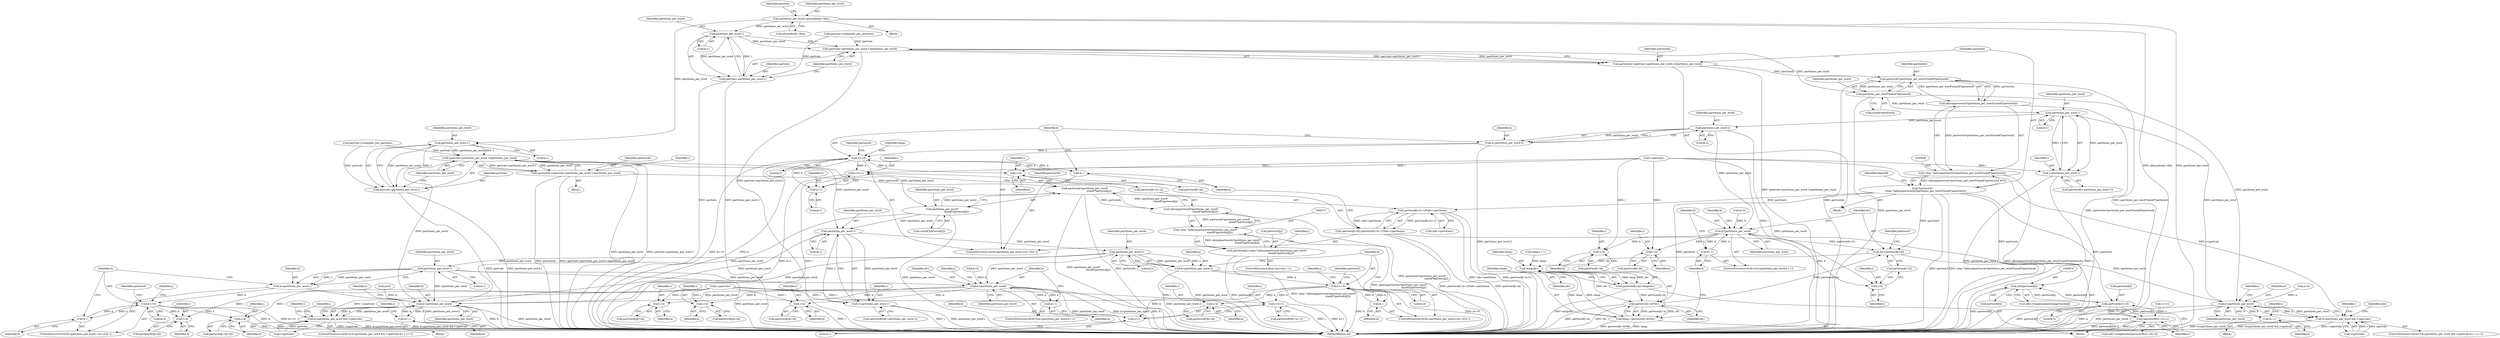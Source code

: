 digraph "0_Android_659030a2e80c38fb8da0a4eb68695349eec6778b@pointer" {
"1000149" [label="(Call,partitions_per_word=phrasebook->dim)"];
"1000215" [label="(Call,partitions_per_word-1)"];
"1000212" [label="(Call,(partvals+partitions_per_word-1)/partitions_per_word)"];
"1000210" [label="(Call,partwords=(partvals+partitions_per_word-1)/partitions_per_word)"];
"1000273" [label="(Call,partwords*partitions_per_word*\n                                     sizeof(*partword[j]))"];
"1000272" [label="(Call,alloca(partwords*partitions_per_word*\n                                     sizeof(*partword[j])))"];
"1000270" [label="(Call,(char *)alloca(partwords*partitions_per_word*\n                                     sizeof(*partword[j])))"];
"1000266" [label="(Call,partword[j]=(char *)alloca(partwords*partitions_per_word*\n                                     sizeof(*partword[j])))"];
"1000275" [label="(Call,partitions_per_word*\n                                     sizeof(*partword[j]))"];
"1000314" [label="(Call,partitions_per_word-1)"];
"1000312" [label="(Call,i+partitions_per_word-1)"];
"1000321" [label="(Call,partitions_per_word-2)"];
"1000319" [label="(Call,k=partitions_per_word-2)"];
"1000324" [label="(Call,k>=0)"];
"1000327" [label="(Call,k--)"];
"1000334" [label="(Call,i+k)"];
"1000342" [label="(Call,i+k+1)"];
"1000344" [label="(Call,k+1)"];
"1000362" [label="(Call,partitions_per_word-1)"];
"1000360" [label="(Call,k=partitions_per_word-1)"];
"1000365" [label="(Call,k>=0)"];
"1000368" [label="(Call,k--)"];
"1000375" [label="(Call,i+k)"];
"1000384" [label="(Call,i+k)"];
"1000416" [label="(Call,k<partitions_per_word)"];
"1000419" [label="(Call,k++)"];
"1000429" [label="(Call,i+k)"];
"1000437" [label="(Call,i+k)"];
"1000450" [label="(Call,i+k)"];
"1000459" [label="(Call,k<partitions_per_word)"];
"1000458" [label="(Call,k<partitions_per_word && i<partvals)"];
"1000466" [label="(Call,k++)"];
"1000213" [label="(Call,partvals+partitions_per_word-1)"];
"1000630" [label="(Call,partitions_per_word-1)"];
"1000627" [label="(Call,(partvals+partitions_per_word-1)/partitions_per_word)"];
"1000625" [label="(Call,partwords=(partvals+partitions_per_word-1)/partitions_per_word)"];
"1000640" [label="(Call,partwords*partitions_per_word*sizeof(*partword))"];
"1000639" [label="(Call,alloca(partwords*partitions_per_word*sizeof(*partword)))"];
"1000637" [label="(Call,(char *)alloca(partwords*partitions_per_word*sizeof(*partword)))"];
"1000635" [label="(Call,*partword=\n        (char *)alloca(partwords*partitions_per_word*sizeof(*partword)))"];
"1000730" [label="(Call,partword[i+k+1]*info->partitions)"];
"1000724" [label="(Call,partword[i+k]=partword[i+k+1]*info->partitions)"];
"1000766" [label="(Call,div=partword[i+k])"];
"1000779" [label="(Call,temp/div)"];
"1000773" [label="(Call,partword[i+k]=temp/div)"];
"1000784" [label="(Call,partword[i+k]*div)"];
"1000782" [label="(Call,temp-=partword[i+k]*div)"];
"1000813" [label="(Call,(int)partword[i])"];
"1000834" [label="(Call,partword[i]<<3)"];
"1000833" [label="(Call,(partword[i]<<3)+s)"];
"1000642" [label="(Call,partitions_per_word*sizeof(*partword))"];
"1000709" [label="(Call,partitions_per_word-1)"];
"1000707" [label="(Call,i+partitions_per_word-1)"];
"1000716" [label="(Call,partitions_per_word-2)"];
"1000714" [label="(Call,k=partitions_per_word-2)"];
"1000719" [label="(Call,k>=0)"];
"1000722" [label="(Call,k--)"];
"1000727" [label="(Call,i+k)"];
"1000733" [label="(Call,i+k+1)"];
"1000735" [label="(Call,k+1)"];
"1000759" [label="(Call,k<partitions_per_word)"];
"1000762" [label="(Call,k++)"];
"1000770" [label="(Call,i+k)"];
"1000776" [label="(Call,i+k)"];
"1000787" [label="(Call,i+k)"];
"1000796" [label="(Call,k<partitions_per_word)"];
"1000795" [label="(Call,k<partitions_per_word && i<partvals)"];
"1000803" [label="(Call,k++)"];
"1000628" [label="(Call,partvals+partitions_per_word-1)"];
"1000326" [label="(Literal,0)"];
"1000385" [label="(Identifier,i)"];
"1000714" [label="(Call,k=partitions_per_word-2)"];
"1000467" [label="(Identifier,k)"];
"1000796" [label="(Call,k<partitions_per_word)"];
"1000711" [label="(Literal,1)"];
"1000717" [label="(Identifier,partitions_per_word)"];
"1000784" [label="(Call,partword[i+k]*div)"];
"1000315" [label="(Identifier,partitions_per_word)"];
"1000462" [label="(Call,i<partvals)"];
"1000151" [label="(Call,phrasebook->dim)"];
"1000314" [label="(Call,partitions_per_word-1)"];
"1000257" [label="(ControlStructure,for(j=0;j<ch;j++))"];
"1000273" [label="(Call,partwords*partitions_per_word*\n                                     sizeof(*partword[j]))"];
"1000362" [label="(Call,partitions_per_word-1)"];
"1000212" [label="(Call,(partvals+partitions_per_word-1)/partitions_per_word)"];
"1000270" [label="(Call,(char *)alloca(partwords*partitions_per_word*\n                                     sizeof(*partword[j])))"];
"1000386" [label="(Identifier,k)"];
"1000373" [label="(Identifier,partword)"];
"1000277" [label="(Call,sizeof(*partword[j]))"];
"1000213" [label="(Call,partvals+partitions_per_word-1)"];
"1000729" [label="(Identifier,k)"];
"1000210" [label="(Call,partwords=(partvals+partitions_per_word-1)/partitions_per_word)"];
"1000695" [label="(Identifier,i)"];
"1000156" [label="(Identifier,pcmend)"];
"1000636" [label="(Identifier,partword)"];
"1000839" [label="(Identifier,s)"];
"1000346" [label="(Literal,1)"];
"1000460" [label="(Identifier,k)"];
"1000211" [label="(Identifier,partwords)"];
"1000726" [label="(Identifier,partword)"];
"1000217" [label="(Literal,1)"];
"1000724" [label="(Call,partword[i+k]=partword[i+k+1]*info->partitions)"];
"1000461" [label="(Identifier,partitions_per_word)"];
"1000344" [label="(Call,k+1)"];
"1000635" [label="(Call,*partword=\n        (char *)alloca(partwords*partitions_per_word*sizeof(*partword)))"];
"1000265" [label="(Identifier,j)"];
"1000780" [label="(Identifier,temp)"];
"1000275" [label="(Call,partitions_per_word*\n                                     sizeof(*partword[j]))"];
"1000454" [label="(ControlStructure,for(k=0;k<partitions_per_word && i<partvals;k++,i++))"];
"1000762" [label="(Call,k++)"];
"1000463" [label="(Identifier,i)"];
"1000818" [label="(Call,1<<s)"];
"1000313" [label="(Identifier,i)"];
"1000639" [label="(Call,alloca(partwords*partitions_per_word*sizeof(*partword)))"];
"1000800" [label="(Identifier,i)"];
"1000431" [label="(Identifier,k)"];
"1000395" [label="(Identifier,j)"];
"1000709" [label="(Call,partitions_per_word-1)"];
"1000328" [label="(Identifier,k)"];
"1000793" [label="(Identifier,k)"];
"1000352" [label="(Identifier,j)"];
"1000811" [label="(Identifier,info)"];
"1000772" [label="(Identifier,k)"];
"1000325" [label="(Identifier,k)"];
"1000755" [label="(ControlStructure,for(k=0;k<partitions_per_word;k++))"];
"1000834" [label="(Call,partword[i]<<3)"];
"1000791" [label="(ControlStructure,for(k=0;k<partitions_per_word && i<partvals;k++,i++))"];
"1000734" [label="(Identifier,i)"];
"1000637" [label="(Call,(char *)alloca(partwords*partitions_per_word*sizeof(*partword)))"];
"1000321" [label="(Call,partitions_per_word-2)"];
"1000319" [label="(Call,k=partitions_per_word-2)"];
"1000766" [label="(Call,div=partword[i+k])"];
"1000649" [label="(Identifier,beginoff)"];
"1000617" [label="(Block,)"];
"1000738" [label="(Call,info->partitions)"];
"1000334" [label="(Call,i+k)"];
"1000335" [label="(Identifier,i)"];
"1000799" [label="(Call,i<partvals)"];
"1000367" [label="(Literal,0)"];
"1000446" [label="(Call,partword[j][i+k])"];
"1000371" [label="(Call,partword[j][i+k])"];
"1000215" [label="(Call,partitions_per_word-1)"];
"1000760" [label="(Identifier,k)"];
"1000458" [label="(Call,k<partitions_per_word && i<partvals)"];
"1000323" [label="(Literal,2)"];
"1000719" [label="(Call,k>=0)"];
"1000626" [label="(Identifier,partwords)"];
"1000833" [label="(Call,(partword[i]<<3)+s)"];
"1000787" [label="(Call,i+k)"];
"1000216" [label="(Identifier,partitions_per_word)"];
"1000308" [label="(Call,partword[0][i+partitions_per_word-1])"];
"1000631" [label="(Identifier,partitions_per_word)"];
"1000452" [label="(Identifier,k)"];
"1000375" [label="(Call,i+k)"];
"1000707" [label="(Call,i+partitions_per_word-1)"];
"1000433" [label="(Call,partword[j][i+k])"];
"1000725" [label="(Call,partword[i+k])"];
"1000451" [label="(Identifier,i)"];
"1000149" [label="(Call,partitions_per_word=phrasebook->dim)"];
"1000619" [label="(Call,partvals=n/samples_per_partition)"];
"1000272" [label="(Call,alloca(partwords*partitions_per_word*\n                                     sizeof(*partword[j])))"];
"1000365" [label="(Call,k>=0)"];
"1000438" [label="(Identifier,i)"];
"1000642" [label="(Call,partitions_per_word*sizeof(*partword))"];
"1000343" [label="(Identifier,i)"];
"1000361" [label="(Identifier,k)"];
"1000644" [label="(Call,sizeof(*partword))"];
"1000778" [label="(Identifier,k)"];
"1000731" [label="(Call,partword[i+k+1])"];
"1000378" [label="(Call,partword[j-1][i+k])"];
"1000728" [label="(Identifier,i)"];
"1000797" [label="(Identifier,k)"];
"1000802" [label="(Block,)"];
"1000835" [label="(Call,partword[i])"];
"1000425" [label="(Call,partword[j][i+k])"];
"1000318" [label="(ControlStructure,for(k=partitions_per_word-2;k>=0;k--))"];
"1000785" [label="(Call,partword[i+k])"];
"1000789" [label="(Identifier,k)"];
"1000779" [label="(Call,temp/div)"];
"1000721" [label="(Literal,0)"];
"1000437" [label="(Call,i+k)"];
"1000330" [label="(Call,partword[0][i+k])"];
"1000783" [label="(Identifier,temp)"];
"1000771" [label="(Identifier,i)"];
"1000345" [label="(Identifier,k)"];
"1000710" [label="(Identifier,partitions_per_word)"];
"1000763" [label="(Identifier,k)"];
"1000737" [label="(Literal,1)"];
"1000730" [label="(Call,partword[i+k+1]*info->partitions)"];
"1000813" [label="(Call,(int)partword[i])"];
"1000804" [label="(Identifier,k)"];
"1000767" [label="(Identifier,div)"];
"1000360" [label="(Call,k=partitions_per_word-1)"];
"1000629" [label="(Identifier,partvals)"];
"1000781" [label="(Identifier,div)"];
"1000761" [label="(Identifier,partitions_per_word)"];
"1000204" [label="(Call,partvals=n/samples_per_partition)"];
"1000733" [label="(Call,i+k+1)"];
"1000742" [label="(Identifier,temp)"];
"1000359" [label="(ControlStructure,for(k=partitions_per_word-1;k>=0;k--))"];
"1000465" [label="(Block,)"];
"1000829" [label="(Call,info->stagebooks[(partword[i]<<3)+s])"];
"1000722" [label="(Call,k--)"];
"1000777" [label="(Identifier,i)"];
"1000792" [label="(Call,k=0)"];
"1000320" [label="(Identifier,k)"];
"1000376" [label="(Identifier,i)"];
"1000299" [label="(Identifier,i)"];
"1000795" [label="(Call,k<partitions_per_word && i<partvals)"];
"1000776" [label="(Call,i+k)"];
"1000809" [label="(Call,info->stagemasks[(int)partword[i]])"];
"1000864" [label="(MethodReturn,int)"];
"1000713" [label="(ControlStructure,for(k=partitions_per_word-2;k>=0;k--))"];
"1000338" [label="(Call,partword[0][i+k+1])"];
"1000358" [label="(Identifier,j)"];
"1000368" [label="(Call,k--)"];
"1000274" [label="(Identifier,partwords)"];
"1000715" [label="(Identifier,k)"];
"1000420" [label="(Identifier,k)"];
"1000768" [label="(Call,partword[i+k])"];
"1000276" [label="(Identifier,partitions_per_word)"];
"1000815" [label="(Call,partword[i])"];
"1000417" [label="(Identifier,k)"];
"1000705" [label="(Call,partword[i+partitions_per_word-1])"];
"1000150" [label="(Identifier,partitions_per_word)"];
"1000336" [label="(Identifier,k)"];
"1000774" [label="(Call,partword[i+k])"];
"1000838" [label="(Literal,3)"];
"1000708" [label="(Identifier,i)"];
"1000384" [label="(Call,i+k)"];
"1000342" [label="(Call,i+k+1)"];
"1000759" [label="(Call,k<partitions_per_word)"];
"1000324" [label="(Call,k>=0)"];
"1000641" [label="(Identifier,partwords)"];
"1000369" [label="(Identifier,k)"];
"1000364" [label="(Literal,1)"];
"1000756" [label="(Call,k=0)"];
"1000327" [label="(Call,k--)"];
"1000439" [label="(Identifier,k)"];
"1000413" [label="(Call,k=0)"];
"1000750" [label="(Call,temp==-1)"];
"1000316" [label="(Literal,1)"];
"1000633" [label="(Identifier,partitions_per_word)"];
"1000221" [label="(Identifier,i)"];
"1000267" [label="(Call,partword[j])"];
"1000718" [label="(Literal,2)"];
"1000798" [label="(Identifier,partitions_per_word)"];
"1000643" [label="(Identifier,partitions_per_word)"];
"1000424" [label="(Identifier,div)"];
"1000803" [label="(Call,k++)"];
"1000627" [label="(Call,(partvals+partitions_per_word-1)/partitions_per_word)"];
"1000416" [label="(Call,k<partitions_per_word)"];
"1000332" [label="(Identifier,partword)"];
"1000628" [label="(Call,partvals+partitions_per_word-1)"];
"1000727" [label="(Call,i+k)"];
"1000775" [label="(Identifier,partword)"];
"1000694" [label="(Call,i<partvals)"];
"1000466" [label="(Call,k++)"];
"1000113" [label="(Block,)"];
"1000418" [label="(Identifier,partitions_per_word)"];
"1000716" [label="(Call,partitions_per_word-2)"];
"1000735" [label="(Call,k+1)"];
"1000214" [label="(Identifier,partvals)"];
"1000298" [label="(Call,i<partvals)"];
"1000312" [label="(Call,i+partitions_per_word-1)"];
"1000419" [label="(Call,k++)"];
"1000266" [label="(Call,partword[j]=(char *)alloca(partwords*partitions_per_word*\n                                     sizeof(*partword[j])))"];
"1000472" [label="(Identifier,j)"];
"1000632" [label="(Literal,1)"];
"1000782" [label="(Call,temp-=partword[i+k]*div)"];
"1000764" [label="(Block,)"];
"1000377" [label="(Identifier,k)"];
"1000630" [label="(Call,partitions_per_word-1)"];
"1000429" [label="(Call,i+k)"];
"1000322" [label="(Identifier,partitions_per_word)"];
"1000790" [label="(Identifier,div)"];
"1000202" [label="(Block,)"];
"1000723" [label="(Identifier,k)"];
"1000806" [label="(Identifier,i)"];
"1000788" [label="(Identifier,i)"];
"1000450" [label="(Call,i+k)"];
"1000625" [label="(Call,partwords=(partvals+partitions_per_word-1)/partitions_per_word)"];
"1000430" [label="(Identifier,i)"];
"1000412" [label="(ControlStructure,for(k=0;k<partitions_per_word;k++))"];
"1000469" [label="(Identifier,i)"];
"1000455" [label="(Call,k=0)"];
"1000218" [label="(Identifier,partitions_per_word)"];
"1000640" [label="(Call,partwords*partitions_per_word*sizeof(*partword))"];
"1000736" [label="(Identifier,k)"];
"1000459" [label="(Call,k<partitions_per_word)"];
"1000363" [label="(Identifier,partitions_per_word)"];
"1000770" [label="(Call,i+k)"];
"1000773" [label="(Call,partword[i+k]=temp/div)"];
"1000366" [label="(Identifier,k)"];
"1000720" [label="(Identifier,k)"];
"1000149" -> "1000113"  [label="AST: "];
"1000149" -> "1000151"  [label="CFG: "];
"1000150" -> "1000149"  [label="AST: "];
"1000151" -> "1000149"  [label="AST: "];
"1000156" -> "1000149"  [label="CFG: "];
"1000149" -> "1000864"  [label="DDG: phrasebook->dim"];
"1000149" -> "1000864"  [label="DDG: partitions_per_word"];
"1000149" -> "1000215"  [label="DDG: partitions_per_word"];
"1000149" -> "1000630"  [label="DDG: partitions_per_word"];
"1000215" -> "1000213"  [label="AST: "];
"1000215" -> "1000217"  [label="CFG: "];
"1000216" -> "1000215"  [label="AST: "];
"1000217" -> "1000215"  [label="AST: "];
"1000213" -> "1000215"  [label="CFG: "];
"1000215" -> "1000212"  [label="DDG: partitions_per_word"];
"1000215" -> "1000212"  [label="DDG: 1"];
"1000215" -> "1000213"  [label="DDG: partitions_per_word"];
"1000215" -> "1000213"  [label="DDG: 1"];
"1000212" -> "1000210"  [label="AST: "];
"1000212" -> "1000218"  [label="CFG: "];
"1000213" -> "1000212"  [label="AST: "];
"1000218" -> "1000212"  [label="AST: "];
"1000210" -> "1000212"  [label="CFG: "];
"1000212" -> "1000864"  [label="DDG: partitions_per_word"];
"1000212" -> "1000864"  [label="DDG: partvals+partitions_per_word-1"];
"1000212" -> "1000210"  [label="DDG: partvals+partitions_per_word-1"];
"1000212" -> "1000210"  [label="DDG: partitions_per_word"];
"1000204" -> "1000212"  [label="DDG: partvals"];
"1000212" -> "1000275"  [label="DDG: partitions_per_word"];
"1000212" -> "1000314"  [label="DDG: partitions_per_word"];
"1000212" -> "1000459"  [label="DDG: partitions_per_word"];
"1000210" -> "1000202"  [label="AST: "];
"1000211" -> "1000210"  [label="AST: "];
"1000221" -> "1000210"  [label="CFG: "];
"1000210" -> "1000864"  [label="DDG: (partvals+partitions_per_word-1)/partitions_per_word"];
"1000210" -> "1000864"  [label="DDG: partwords"];
"1000210" -> "1000273"  [label="DDG: partwords"];
"1000273" -> "1000272"  [label="AST: "];
"1000273" -> "1000275"  [label="CFG: "];
"1000274" -> "1000273"  [label="AST: "];
"1000275" -> "1000273"  [label="AST: "];
"1000272" -> "1000273"  [label="CFG: "];
"1000273" -> "1000864"  [label="DDG: partitions_per_word*\n                                     sizeof(*partword[j])"];
"1000273" -> "1000864"  [label="DDG: partwords"];
"1000273" -> "1000272"  [label="DDG: partwords"];
"1000273" -> "1000272"  [label="DDG: partitions_per_word*\n                                     sizeof(*partword[j])"];
"1000275" -> "1000273"  [label="DDG: partitions_per_word"];
"1000272" -> "1000270"  [label="AST: "];
"1000270" -> "1000272"  [label="CFG: "];
"1000272" -> "1000864"  [label="DDG: partwords*partitions_per_word*\n                                     sizeof(*partword[j])"];
"1000272" -> "1000270"  [label="DDG: partwords*partitions_per_word*\n                                     sizeof(*partword[j])"];
"1000270" -> "1000266"  [label="AST: "];
"1000271" -> "1000270"  [label="AST: "];
"1000266" -> "1000270"  [label="CFG: "];
"1000270" -> "1000864"  [label="DDG: alloca(partwords*partitions_per_word*\n                                     sizeof(*partword[j]))"];
"1000270" -> "1000266"  [label="DDG: alloca(partwords*partitions_per_word*\n                                     sizeof(*partword[j]))"];
"1000266" -> "1000257"  [label="AST: "];
"1000267" -> "1000266"  [label="AST: "];
"1000265" -> "1000266"  [label="CFG: "];
"1000266" -> "1000864"  [label="DDG: partword[j]"];
"1000266" -> "1000864"  [label="DDG: (char *)alloca(partwords*partitions_per_word*\n                                     sizeof(*partword[j]))"];
"1000275" -> "1000277"  [label="CFG: "];
"1000276" -> "1000275"  [label="AST: "];
"1000277" -> "1000275"  [label="AST: "];
"1000275" -> "1000864"  [label="DDG: partitions_per_word"];
"1000275" -> "1000314"  [label="DDG: partitions_per_word"];
"1000275" -> "1000459"  [label="DDG: partitions_per_word"];
"1000314" -> "1000312"  [label="AST: "];
"1000314" -> "1000316"  [label="CFG: "];
"1000315" -> "1000314"  [label="AST: "];
"1000316" -> "1000314"  [label="AST: "];
"1000312" -> "1000314"  [label="CFG: "];
"1000314" -> "1000312"  [label="DDG: partitions_per_word"];
"1000314" -> "1000312"  [label="DDG: 1"];
"1000459" -> "1000314"  [label="DDG: partitions_per_word"];
"1000314" -> "1000321"  [label="DDG: partitions_per_word"];
"1000312" -> "1000308"  [label="AST: "];
"1000313" -> "1000312"  [label="AST: "];
"1000308" -> "1000312"  [label="CFG: "];
"1000312" -> "1000864"  [label="DDG: i"];
"1000312" -> "1000864"  [label="DDG: partitions_per_word-1"];
"1000298" -> "1000312"  [label="DDG: i"];
"1000321" -> "1000319"  [label="AST: "];
"1000321" -> "1000323"  [label="CFG: "];
"1000322" -> "1000321"  [label="AST: "];
"1000323" -> "1000321"  [label="AST: "];
"1000319" -> "1000321"  [label="CFG: "];
"1000321" -> "1000864"  [label="DDG: partitions_per_word"];
"1000321" -> "1000319"  [label="DDG: partitions_per_word"];
"1000321" -> "1000319"  [label="DDG: 2"];
"1000321" -> "1000362"  [label="DDG: partitions_per_word"];
"1000321" -> "1000416"  [label="DDG: partitions_per_word"];
"1000321" -> "1000459"  [label="DDG: partitions_per_word"];
"1000319" -> "1000318"  [label="AST: "];
"1000320" -> "1000319"  [label="AST: "];
"1000325" -> "1000319"  [label="CFG: "];
"1000319" -> "1000864"  [label="DDG: partitions_per_word-2"];
"1000319" -> "1000324"  [label="DDG: k"];
"1000324" -> "1000318"  [label="AST: "];
"1000324" -> "1000326"  [label="CFG: "];
"1000325" -> "1000324"  [label="AST: "];
"1000326" -> "1000324"  [label="AST: "];
"1000332" -> "1000324"  [label="CFG: "];
"1000352" -> "1000324"  [label="CFG: "];
"1000324" -> "1000864"  [label="DDG: k>=0"];
"1000324" -> "1000864"  [label="DDG: k"];
"1000327" -> "1000324"  [label="DDG: k"];
"1000324" -> "1000327"  [label="DDG: k"];
"1000324" -> "1000334"  [label="DDG: k"];
"1000324" -> "1000342"  [label="DDG: k"];
"1000324" -> "1000344"  [label="DDG: k"];
"1000327" -> "1000318"  [label="AST: "];
"1000327" -> "1000328"  [label="CFG: "];
"1000328" -> "1000327"  [label="AST: "];
"1000325" -> "1000327"  [label="CFG: "];
"1000334" -> "1000330"  [label="AST: "];
"1000334" -> "1000336"  [label="CFG: "];
"1000335" -> "1000334"  [label="AST: "];
"1000336" -> "1000334"  [label="AST: "];
"1000330" -> "1000334"  [label="CFG: "];
"1000298" -> "1000334"  [label="DDG: i"];
"1000342" -> "1000338"  [label="AST: "];
"1000342" -> "1000344"  [label="CFG: "];
"1000343" -> "1000342"  [label="AST: "];
"1000344" -> "1000342"  [label="AST: "];
"1000338" -> "1000342"  [label="CFG: "];
"1000342" -> "1000864"  [label="DDG: k+1"];
"1000342" -> "1000864"  [label="DDG: i"];
"1000298" -> "1000342"  [label="DDG: i"];
"1000344" -> "1000346"  [label="CFG: "];
"1000345" -> "1000344"  [label="AST: "];
"1000346" -> "1000344"  [label="AST: "];
"1000362" -> "1000360"  [label="AST: "];
"1000362" -> "1000364"  [label="CFG: "];
"1000363" -> "1000362"  [label="AST: "];
"1000364" -> "1000362"  [label="AST: "];
"1000360" -> "1000362"  [label="CFG: "];
"1000362" -> "1000864"  [label="DDG: partitions_per_word"];
"1000362" -> "1000360"  [label="DDG: partitions_per_word"];
"1000362" -> "1000360"  [label="DDG: 1"];
"1000362" -> "1000416"  [label="DDG: partitions_per_word"];
"1000362" -> "1000459"  [label="DDG: partitions_per_word"];
"1000360" -> "1000359"  [label="AST: "];
"1000361" -> "1000360"  [label="AST: "];
"1000366" -> "1000360"  [label="CFG: "];
"1000360" -> "1000864"  [label="DDG: partitions_per_word-1"];
"1000360" -> "1000365"  [label="DDG: k"];
"1000365" -> "1000359"  [label="AST: "];
"1000365" -> "1000367"  [label="CFG: "];
"1000366" -> "1000365"  [label="AST: "];
"1000367" -> "1000365"  [label="AST: "];
"1000373" -> "1000365"  [label="CFG: "];
"1000358" -> "1000365"  [label="CFG: "];
"1000365" -> "1000864"  [label="DDG: k>=0"];
"1000365" -> "1000864"  [label="DDG: k"];
"1000368" -> "1000365"  [label="DDG: k"];
"1000365" -> "1000368"  [label="DDG: k"];
"1000365" -> "1000375"  [label="DDG: k"];
"1000365" -> "1000384"  [label="DDG: k"];
"1000368" -> "1000359"  [label="AST: "];
"1000368" -> "1000369"  [label="CFG: "];
"1000369" -> "1000368"  [label="AST: "];
"1000366" -> "1000368"  [label="CFG: "];
"1000375" -> "1000371"  [label="AST: "];
"1000375" -> "1000377"  [label="CFG: "];
"1000376" -> "1000375"  [label="AST: "];
"1000377" -> "1000375"  [label="AST: "];
"1000371" -> "1000375"  [label="CFG: "];
"1000298" -> "1000375"  [label="DDG: i"];
"1000384" -> "1000378"  [label="AST: "];
"1000384" -> "1000386"  [label="CFG: "];
"1000385" -> "1000384"  [label="AST: "];
"1000386" -> "1000384"  [label="AST: "];
"1000378" -> "1000384"  [label="CFG: "];
"1000384" -> "1000864"  [label="DDG: i"];
"1000298" -> "1000384"  [label="DDG: i"];
"1000416" -> "1000412"  [label="AST: "];
"1000416" -> "1000418"  [label="CFG: "];
"1000417" -> "1000416"  [label="AST: "];
"1000418" -> "1000416"  [label="AST: "];
"1000424" -> "1000416"  [label="CFG: "];
"1000395" -> "1000416"  [label="CFG: "];
"1000416" -> "1000864"  [label="DDG: partitions_per_word"];
"1000416" -> "1000864"  [label="DDG: k<partitions_per_word"];
"1000416" -> "1000864"  [label="DDG: k"];
"1000419" -> "1000416"  [label="DDG: k"];
"1000413" -> "1000416"  [label="DDG: k"];
"1000416" -> "1000419"  [label="DDG: k"];
"1000416" -> "1000429"  [label="DDG: k"];
"1000416" -> "1000437"  [label="DDG: k"];
"1000416" -> "1000450"  [label="DDG: k"];
"1000416" -> "1000459"  [label="DDG: partitions_per_word"];
"1000419" -> "1000412"  [label="AST: "];
"1000419" -> "1000420"  [label="CFG: "];
"1000420" -> "1000419"  [label="AST: "];
"1000417" -> "1000419"  [label="CFG: "];
"1000429" -> "1000425"  [label="AST: "];
"1000429" -> "1000431"  [label="CFG: "];
"1000430" -> "1000429"  [label="AST: "];
"1000431" -> "1000429"  [label="AST: "];
"1000425" -> "1000429"  [label="CFG: "];
"1000298" -> "1000429"  [label="DDG: i"];
"1000437" -> "1000433"  [label="AST: "];
"1000437" -> "1000439"  [label="CFG: "];
"1000438" -> "1000437"  [label="AST: "];
"1000439" -> "1000437"  [label="AST: "];
"1000433" -> "1000437"  [label="CFG: "];
"1000298" -> "1000437"  [label="DDG: i"];
"1000450" -> "1000446"  [label="AST: "];
"1000450" -> "1000452"  [label="CFG: "];
"1000451" -> "1000450"  [label="AST: "];
"1000452" -> "1000450"  [label="AST: "];
"1000446" -> "1000450"  [label="CFG: "];
"1000450" -> "1000864"  [label="DDG: i"];
"1000298" -> "1000450"  [label="DDG: i"];
"1000459" -> "1000458"  [label="AST: "];
"1000459" -> "1000461"  [label="CFG: "];
"1000460" -> "1000459"  [label="AST: "];
"1000461" -> "1000459"  [label="AST: "];
"1000463" -> "1000459"  [label="CFG: "];
"1000458" -> "1000459"  [label="CFG: "];
"1000459" -> "1000864"  [label="DDG: k"];
"1000459" -> "1000864"  [label="DDG: partitions_per_word"];
"1000459" -> "1000458"  [label="DDG: k"];
"1000459" -> "1000458"  [label="DDG: partitions_per_word"];
"1000466" -> "1000459"  [label="DDG: k"];
"1000455" -> "1000459"  [label="DDG: k"];
"1000459" -> "1000466"  [label="DDG: k"];
"1000458" -> "1000454"  [label="AST: "];
"1000458" -> "1000462"  [label="CFG: "];
"1000462" -> "1000458"  [label="AST: "];
"1000299" -> "1000458"  [label="CFG: "];
"1000472" -> "1000458"  [label="CFG: "];
"1000458" -> "1000864"  [label="DDG: k<partitions_per_word"];
"1000458" -> "1000864"  [label="DDG: k<partitions_per_word && i<partvals"];
"1000458" -> "1000864"  [label="DDG: i<partvals"];
"1000462" -> "1000458"  [label="DDG: i"];
"1000462" -> "1000458"  [label="DDG: partvals"];
"1000298" -> "1000458"  [label="DDG: i<partvals"];
"1000466" -> "1000465"  [label="AST: "];
"1000466" -> "1000467"  [label="CFG: "];
"1000467" -> "1000466"  [label="AST: "];
"1000469" -> "1000466"  [label="CFG: "];
"1000214" -> "1000213"  [label="AST: "];
"1000218" -> "1000213"  [label="CFG: "];
"1000213" -> "1000864"  [label="DDG: partvals"];
"1000213" -> "1000864"  [label="DDG: partitions_per_word-1"];
"1000204" -> "1000213"  [label="DDG: partvals"];
"1000630" -> "1000628"  [label="AST: "];
"1000630" -> "1000632"  [label="CFG: "];
"1000631" -> "1000630"  [label="AST: "];
"1000632" -> "1000630"  [label="AST: "];
"1000628" -> "1000630"  [label="CFG: "];
"1000630" -> "1000627"  [label="DDG: partitions_per_word"];
"1000630" -> "1000627"  [label="DDG: 1"];
"1000630" -> "1000628"  [label="DDG: partitions_per_word"];
"1000630" -> "1000628"  [label="DDG: 1"];
"1000627" -> "1000625"  [label="AST: "];
"1000627" -> "1000633"  [label="CFG: "];
"1000628" -> "1000627"  [label="AST: "];
"1000633" -> "1000627"  [label="AST: "];
"1000625" -> "1000627"  [label="CFG: "];
"1000627" -> "1000864"  [label="DDG: partvals+partitions_per_word-1"];
"1000627" -> "1000625"  [label="DDG: partvals+partitions_per_word-1"];
"1000627" -> "1000625"  [label="DDG: partitions_per_word"];
"1000619" -> "1000627"  [label="DDG: partvals"];
"1000627" -> "1000642"  [label="DDG: partitions_per_word"];
"1000625" -> "1000617"  [label="AST: "];
"1000626" -> "1000625"  [label="AST: "];
"1000636" -> "1000625"  [label="CFG: "];
"1000625" -> "1000864"  [label="DDG: (partvals+partitions_per_word-1)/partitions_per_word"];
"1000625" -> "1000640"  [label="DDG: partwords"];
"1000640" -> "1000639"  [label="AST: "];
"1000640" -> "1000642"  [label="CFG: "];
"1000641" -> "1000640"  [label="AST: "];
"1000642" -> "1000640"  [label="AST: "];
"1000639" -> "1000640"  [label="CFG: "];
"1000640" -> "1000864"  [label="DDG: partwords"];
"1000640" -> "1000864"  [label="DDG: partitions_per_word*sizeof(*partword)"];
"1000640" -> "1000639"  [label="DDG: partwords"];
"1000640" -> "1000639"  [label="DDG: partitions_per_word*sizeof(*partword)"];
"1000642" -> "1000640"  [label="DDG: partitions_per_word"];
"1000639" -> "1000637"  [label="AST: "];
"1000637" -> "1000639"  [label="CFG: "];
"1000639" -> "1000864"  [label="DDG: partwords*partitions_per_word*sizeof(*partword)"];
"1000639" -> "1000637"  [label="DDG: partwords*partitions_per_word*sizeof(*partword)"];
"1000637" -> "1000635"  [label="AST: "];
"1000638" -> "1000637"  [label="AST: "];
"1000635" -> "1000637"  [label="CFG: "];
"1000637" -> "1000864"  [label="DDG: alloca(partwords*partitions_per_word*sizeof(*partword))"];
"1000637" -> "1000635"  [label="DDG: alloca(partwords*partitions_per_word*sizeof(*partword))"];
"1000635" -> "1000617"  [label="AST: "];
"1000636" -> "1000635"  [label="AST: "];
"1000649" -> "1000635"  [label="CFG: "];
"1000635" -> "1000864"  [label="DDG: (char *)alloca(partwords*partitions_per_word*sizeof(*partword))"];
"1000635" -> "1000864"  [label="DDG: partword"];
"1000635" -> "1000730"  [label="DDG: partword"];
"1000635" -> "1000766"  [label="DDG: partword"];
"1000635" -> "1000784"  [label="DDG: partword"];
"1000635" -> "1000813"  [label="DDG: partword"];
"1000635" -> "1000834"  [label="DDG: partword"];
"1000730" -> "1000724"  [label="AST: "];
"1000730" -> "1000738"  [label="CFG: "];
"1000731" -> "1000730"  [label="AST: "];
"1000738" -> "1000730"  [label="AST: "];
"1000724" -> "1000730"  [label="CFG: "];
"1000730" -> "1000864"  [label="DDG: info->partitions"];
"1000730" -> "1000864"  [label="DDG: partword[i+k+1]"];
"1000730" -> "1000724"  [label="DDG: partword[i+k+1]"];
"1000730" -> "1000724"  [label="DDG: info->partitions"];
"1000724" -> "1000713"  [label="AST: "];
"1000725" -> "1000724"  [label="AST: "];
"1000723" -> "1000724"  [label="CFG: "];
"1000724" -> "1000864"  [label="DDG: partword[i+k+1]*info->partitions"];
"1000724" -> "1000864"  [label="DDG: partword[i+k]"];
"1000724" -> "1000766"  [label="DDG: partword[i+k]"];
"1000766" -> "1000764"  [label="AST: "];
"1000766" -> "1000768"  [label="CFG: "];
"1000767" -> "1000766"  [label="AST: "];
"1000768" -> "1000766"  [label="AST: "];
"1000775" -> "1000766"  [label="CFG: "];
"1000784" -> "1000766"  [label="DDG: partword[i+k]"];
"1000766" -> "1000779"  [label="DDG: div"];
"1000779" -> "1000773"  [label="AST: "];
"1000779" -> "1000781"  [label="CFG: "];
"1000780" -> "1000779"  [label="AST: "];
"1000781" -> "1000779"  [label="AST: "];
"1000773" -> "1000779"  [label="CFG: "];
"1000779" -> "1000773"  [label="DDG: temp"];
"1000779" -> "1000773"  [label="DDG: div"];
"1000750" -> "1000779"  [label="DDG: temp"];
"1000782" -> "1000779"  [label="DDG: temp"];
"1000779" -> "1000782"  [label="DDG: temp"];
"1000779" -> "1000784"  [label="DDG: div"];
"1000773" -> "1000764"  [label="AST: "];
"1000774" -> "1000773"  [label="AST: "];
"1000783" -> "1000773"  [label="CFG: "];
"1000773" -> "1000864"  [label="DDG: temp/div"];
"1000773" -> "1000784"  [label="DDG: partword[i+k]"];
"1000784" -> "1000782"  [label="AST: "];
"1000784" -> "1000790"  [label="CFG: "];
"1000785" -> "1000784"  [label="AST: "];
"1000790" -> "1000784"  [label="AST: "];
"1000782" -> "1000784"  [label="CFG: "];
"1000784" -> "1000864"  [label="DDG: partword[i+k]"];
"1000784" -> "1000864"  [label="DDG: div"];
"1000784" -> "1000782"  [label="DDG: partword[i+k]"];
"1000784" -> "1000782"  [label="DDG: div"];
"1000782" -> "1000764"  [label="AST: "];
"1000783" -> "1000782"  [label="AST: "];
"1000763" -> "1000782"  [label="CFG: "];
"1000782" -> "1000864"  [label="DDG: temp"];
"1000782" -> "1000864"  [label="DDG: partword[i+k]*div"];
"1000813" -> "1000809"  [label="AST: "];
"1000813" -> "1000815"  [label="CFG: "];
"1000814" -> "1000813"  [label="AST: "];
"1000815" -> "1000813"  [label="AST: "];
"1000809" -> "1000813"  [label="CFG: "];
"1000813" -> "1000864"  [label="DDG: partword[i]"];
"1000834" -> "1000813"  [label="DDG: partword[i]"];
"1000813" -> "1000834"  [label="DDG: partword[i]"];
"1000834" -> "1000833"  [label="AST: "];
"1000834" -> "1000838"  [label="CFG: "];
"1000835" -> "1000834"  [label="AST: "];
"1000838" -> "1000834"  [label="AST: "];
"1000839" -> "1000834"  [label="CFG: "];
"1000834" -> "1000864"  [label="DDG: partword[i]"];
"1000834" -> "1000833"  [label="DDG: partword[i]"];
"1000834" -> "1000833"  [label="DDG: 3"];
"1000833" -> "1000829"  [label="AST: "];
"1000833" -> "1000839"  [label="CFG: "];
"1000839" -> "1000833"  [label="AST: "];
"1000829" -> "1000833"  [label="CFG: "];
"1000833" -> "1000864"  [label="DDG: partword[i]<<3"];
"1000833" -> "1000864"  [label="DDG: s"];
"1000818" -> "1000833"  [label="DDG: s"];
"1000642" -> "1000644"  [label="CFG: "];
"1000643" -> "1000642"  [label="AST: "];
"1000644" -> "1000642"  [label="AST: "];
"1000642" -> "1000864"  [label="DDG: partitions_per_word"];
"1000642" -> "1000709"  [label="DDG: partitions_per_word"];
"1000642" -> "1000796"  [label="DDG: partitions_per_word"];
"1000709" -> "1000707"  [label="AST: "];
"1000709" -> "1000711"  [label="CFG: "];
"1000710" -> "1000709"  [label="AST: "];
"1000711" -> "1000709"  [label="AST: "];
"1000707" -> "1000709"  [label="CFG: "];
"1000709" -> "1000707"  [label="DDG: partitions_per_word"];
"1000709" -> "1000707"  [label="DDG: 1"];
"1000796" -> "1000709"  [label="DDG: partitions_per_word"];
"1000709" -> "1000716"  [label="DDG: partitions_per_word"];
"1000707" -> "1000705"  [label="AST: "];
"1000708" -> "1000707"  [label="AST: "];
"1000705" -> "1000707"  [label="CFG: "];
"1000707" -> "1000864"  [label="DDG: partitions_per_word-1"];
"1000707" -> "1000864"  [label="DDG: i"];
"1000694" -> "1000707"  [label="DDG: i"];
"1000716" -> "1000714"  [label="AST: "];
"1000716" -> "1000718"  [label="CFG: "];
"1000717" -> "1000716"  [label="AST: "];
"1000718" -> "1000716"  [label="AST: "];
"1000714" -> "1000716"  [label="CFG: "];
"1000716" -> "1000864"  [label="DDG: partitions_per_word"];
"1000716" -> "1000714"  [label="DDG: partitions_per_word"];
"1000716" -> "1000714"  [label="DDG: 2"];
"1000716" -> "1000759"  [label="DDG: partitions_per_word"];
"1000714" -> "1000713"  [label="AST: "];
"1000715" -> "1000714"  [label="AST: "];
"1000720" -> "1000714"  [label="CFG: "];
"1000714" -> "1000864"  [label="DDG: partitions_per_word-2"];
"1000714" -> "1000719"  [label="DDG: k"];
"1000719" -> "1000713"  [label="AST: "];
"1000719" -> "1000721"  [label="CFG: "];
"1000720" -> "1000719"  [label="AST: "];
"1000721" -> "1000719"  [label="AST: "];
"1000726" -> "1000719"  [label="CFG: "];
"1000742" -> "1000719"  [label="CFG: "];
"1000719" -> "1000864"  [label="DDG: k"];
"1000719" -> "1000864"  [label="DDG: k>=0"];
"1000722" -> "1000719"  [label="DDG: k"];
"1000719" -> "1000722"  [label="DDG: k"];
"1000719" -> "1000727"  [label="DDG: k"];
"1000719" -> "1000733"  [label="DDG: k"];
"1000719" -> "1000735"  [label="DDG: k"];
"1000722" -> "1000713"  [label="AST: "];
"1000722" -> "1000723"  [label="CFG: "];
"1000723" -> "1000722"  [label="AST: "];
"1000720" -> "1000722"  [label="CFG: "];
"1000727" -> "1000725"  [label="AST: "];
"1000727" -> "1000729"  [label="CFG: "];
"1000728" -> "1000727"  [label="AST: "];
"1000729" -> "1000727"  [label="AST: "];
"1000725" -> "1000727"  [label="CFG: "];
"1000694" -> "1000727"  [label="DDG: i"];
"1000733" -> "1000731"  [label="AST: "];
"1000733" -> "1000735"  [label="CFG: "];
"1000734" -> "1000733"  [label="AST: "];
"1000735" -> "1000733"  [label="AST: "];
"1000731" -> "1000733"  [label="CFG: "];
"1000733" -> "1000864"  [label="DDG: k+1"];
"1000733" -> "1000864"  [label="DDG: i"];
"1000694" -> "1000733"  [label="DDG: i"];
"1000735" -> "1000737"  [label="CFG: "];
"1000736" -> "1000735"  [label="AST: "];
"1000737" -> "1000735"  [label="AST: "];
"1000759" -> "1000755"  [label="AST: "];
"1000759" -> "1000761"  [label="CFG: "];
"1000760" -> "1000759"  [label="AST: "];
"1000761" -> "1000759"  [label="AST: "];
"1000767" -> "1000759"  [label="CFG: "];
"1000793" -> "1000759"  [label="CFG: "];
"1000756" -> "1000759"  [label="DDG: k"];
"1000762" -> "1000759"  [label="DDG: k"];
"1000759" -> "1000762"  [label="DDG: k"];
"1000759" -> "1000770"  [label="DDG: k"];
"1000759" -> "1000776"  [label="DDG: k"];
"1000759" -> "1000787"  [label="DDG: k"];
"1000759" -> "1000796"  [label="DDG: partitions_per_word"];
"1000762" -> "1000755"  [label="AST: "];
"1000762" -> "1000763"  [label="CFG: "];
"1000763" -> "1000762"  [label="AST: "];
"1000760" -> "1000762"  [label="CFG: "];
"1000770" -> "1000768"  [label="AST: "];
"1000770" -> "1000772"  [label="CFG: "];
"1000771" -> "1000770"  [label="AST: "];
"1000772" -> "1000770"  [label="AST: "];
"1000768" -> "1000770"  [label="CFG: "];
"1000694" -> "1000770"  [label="DDG: i"];
"1000776" -> "1000774"  [label="AST: "];
"1000776" -> "1000778"  [label="CFG: "];
"1000777" -> "1000776"  [label="AST: "];
"1000778" -> "1000776"  [label="AST: "];
"1000774" -> "1000776"  [label="CFG: "];
"1000694" -> "1000776"  [label="DDG: i"];
"1000787" -> "1000785"  [label="AST: "];
"1000787" -> "1000789"  [label="CFG: "];
"1000788" -> "1000787"  [label="AST: "];
"1000789" -> "1000787"  [label="AST: "];
"1000785" -> "1000787"  [label="CFG: "];
"1000694" -> "1000787"  [label="DDG: i"];
"1000796" -> "1000795"  [label="AST: "];
"1000796" -> "1000798"  [label="CFG: "];
"1000797" -> "1000796"  [label="AST: "];
"1000798" -> "1000796"  [label="AST: "];
"1000800" -> "1000796"  [label="CFG: "];
"1000795" -> "1000796"  [label="CFG: "];
"1000796" -> "1000864"  [label="DDG: partitions_per_word"];
"1000796" -> "1000864"  [label="DDG: k"];
"1000796" -> "1000795"  [label="DDG: k"];
"1000796" -> "1000795"  [label="DDG: partitions_per_word"];
"1000792" -> "1000796"  [label="DDG: k"];
"1000803" -> "1000796"  [label="DDG: k"];
"1000796" -> "1000803"  [label="DDG: k"];
"1000795" -> "1000791"  [label="AST: "];
"1000795" -> "1000799"  [label="CFG: "];
"1000799" -> "1000795"  [label="AST: "];
"1000695" -> "1000795"  [label="CFG: "];
"1000811" -> "1000795"  [label="CFG: "];
"1000795" -> "1000864"  [label="DDG: k<partitions_per_word"];
"1000795" -> "1000864"  [label="DDG: k<partitions_per_word && i<partvals"];
"1000795" -> "1000864"  [label="DDG: i<partvals"];
"1000799" -> "1000795"  [label="DDG: i"];
"1000799" -> "1000795"  [label="DDG: partvals"];
"1000694" -> "1000795"  [label="DDG: i<partvals"];
"1000803" -> "1000802"  [label="AST: "];
"1000803" -> "1000804"  [label="CFG: "];
"1000804" -> "1000803"  [label="AST: "];
"1000806" -> "1000803"  [label="CFG: "];
"1000629" -> "1000628"  [label="AST: "];
"1000633" -> "1000628"  [label="CFG: "];
"1000628" -> "1000864"  [label="DDG: partitions_per_word-1"];
"1000628" -> "1000864"  [label="DDG: partvals"];
"1000619" -> "1000628"  [label="DDG: partvals"];
}
